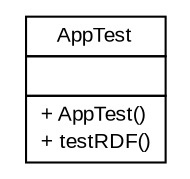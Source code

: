 #!/usr/local/bin/dot
#
# Class diagram 
# Generated by UmlGraph version 4.6 (http://www.spinellis.gr/sw/umlgraph)
#

digraph G {
	edge [fontname="arial",fontsize=10,labelfontname="arial",labelfontsize=10];
	node [fontname="arial",fontsize=10,shape=plaintext];
	// org.isa2rdf.cli.AppTest
	c0 [label=<<table border="0" cellborder="1" cellspacing="0" cellpadding="2" port="p" href="./AppTest.html">
		<tr><td><table border="0" cellspacing="0" cellpadding="1">
			<tr><td> AppTest </td></tr>
		</table></td></tr>
		<tr><td><table border="0" cellspacing="0" cellpadding="1">
			<tr><td align="left">  </td></tr>
		</table></td></tr>
		<tr><td><table border="0" cellspacing="0" cellpadding="1">
			<tr><td align="left"> + AppTest() </td></tr>
			<tr><td align="left"> + testRDF() </td></tr>
		</table></td></tr>
		</table>>, fontname="arial", fontcolor="black", fontsize=10.0];
}

